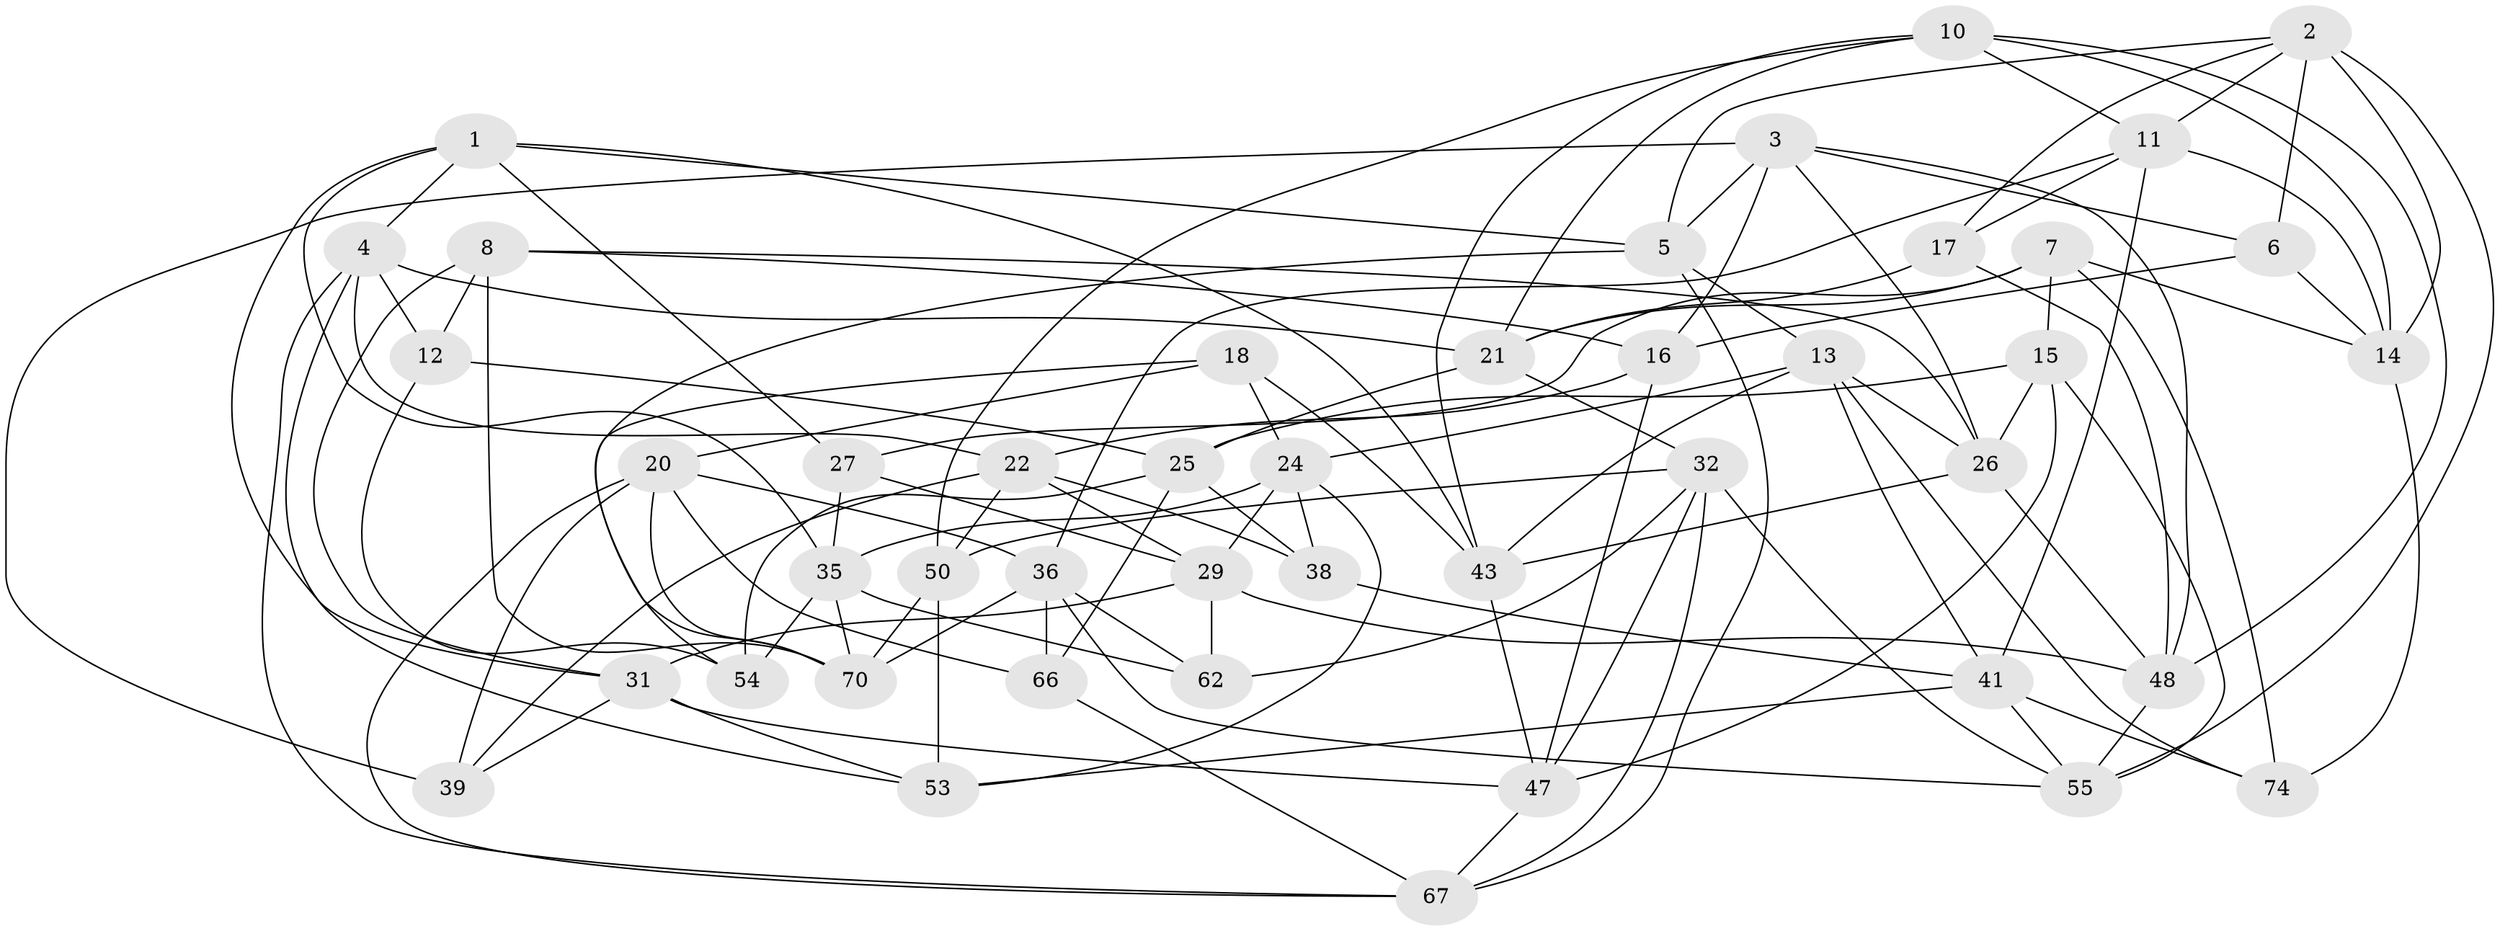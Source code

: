 // original degree distribution, {4: 1.0}
// Generated by graph-tools (version 1.1) at 2025/11/02/27/25 16:11:46]
// undirected, 44 vertices, 118 edges
graph export_dot {
graph [start="1"]
  node [color=gray90,style=filled];
  1 [super="+23"];
  2 [super="+9"];
  3 [super="+40"];
  4 [super="+49"];
  5 [super="+33"];
  6;
  7 [super="+46"];
  8 [super="+19"];
  10 [super="+75"];
  11 [super="+30"];
  12;
  13 [super="+28"];
  14 [super="+51"];
  15 [super="+34"];
  16 [super="+76"];
  17;
  18;
  20 [super="+42"];
  21 [super="+60"];
  22 [super="+52"];
  24 [super="+44"];
  25 [super="+61"];
  26 [super="+58"];
  27;
  29 [super="+77"];
  31 [super="+65"];
  32 [super="+37"];
  35 [super="+69"];
  36 [super="+45"];
  38;
  39;
  41 [super="+59"];
  43 [super="+71"];
  47 [super="+56"];
  48 [super="+73"];
  50 [super="+63"];
  53 [super="+57"];
  54;
  55 [super="+64"];
  62;
  66;
  67 [super="+68"];
  70 [super="+72"];
  74;
  1 -- 27;
  1 -- 4;
  1 -- 5;
  1 -- 43;
  1 -- 35;
  1 -- 31;
  2 -- 14;
  2 -- 5;
  2 -- 55;
  2 -- 17;
  2 -- 11;
  2 -- 6;
  3 -- 39;
  3 -- 6;
  3 -- 16;
  3 -- 48;
  3 -- 26;
  3 -- 5;
  4 -- 12;
  4 -- 21;
  4 -- 22;
  4 -- 67;
  4 -- 53;
  5 -- 13;
  5 -- 70;
  5 -- 67;
  6 -- 16;
  6 -- 14;
  7 -- 74;
  7 -- 15 [weight=2];
  7 -- 27;
  7 -- 21;
  7 -- 14;
  8 -- 16 [weight=2];
  8 -- 12;
  8 -- 31;
  8 -- 26;
  8 -- 70;
  10 -- 48;
  10 -- 14;
  10 -- 11;
  10 -- 43;
  10 -- 50;
  10 -- 21;
  11 -- 17;
  11 -- 36;
  11 -- 41;
  11 -- 14;
  12 -- 25;
  12 -- 54;
  13 -- 74;
  13 -- 41;
  13 -- 26;
  13 -- 43;
  13 -- 24;
  14 -- 74;
  15 -- 47;
  15 -- 25;
  15 -- 26;
  15 -- 55;
  16 -- 22;
  16 -- 47;
  17 -- 21;
  17 -- 48;
  18 -- 24;
  18 -- 20;
  18 -- 54;
  18 -- 43;
  20 -- 39;
  20 -- 66;
  20 -- 67;
  20 -- 70;
  20 -- 36;
  21 -- 32;
  21 -- 25;
  22 -- 29;
  22 -- 38;
  22 -- 50;
  22 -- 39;
  24 -- 35;
  24 -- 29;
  24 -- 53;
  24 -- 38;
  25 -- 54;
  25 -- 66;
  25 -- 38;
  26 -- 43;
  26 -- 48;
  27 -- 29;
  27 -- 35;
  29 -- 48;
  29 -- 62;
  29 -- 31;
  31 -- 39;
  31 -- 47;
  31 -- 53;
  32 -- 47;
  32 -- 50;
  32 -- 67;
  32 -- 62;
  32 -- 55;
  35 -- 54;
  35 -- 70;
  35 -- 62;
  36 -- 70;
  36 -- 55;
  36 -- 66;
  36 -- 62;
  38 -- 41;
  41 -- 53;
  41 -- 74;
  41 -- 55;
  43 -- 47;
  47 -- 67;
  48 -- 55;
  50 -- 53 [weight=2];
  50 -- 70;
  66 -- 67;
}
